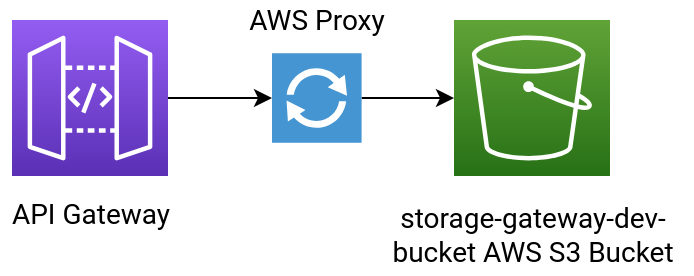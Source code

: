 <mxfile version="17.5.0" type="device"><diagram id="QireNn6QN0RtG_BcN9pT" name="Page-1"><mxGraphModel dx="1646" dy="872" grid="1" gridSize="10" guides="1" tooltips="1" connect="1" arrows="1" fold="1" page="1" pageScale="1" pageWidth="827" pageHeight="1169" math="0" shadow="0"><root><mxCell id="0"/><mxCell id="1" parent="0"/><mxCell id="v6Wh2Ey8ZbaiPifH0bvK-9" value="" style="edgeStyle=orthogonalEdgeStyle;rounded=0;orthogonalLoop=1;jettySize=auto;html=1;fontFamily=Roboto;fontSource=https%3A%2F%2Ffonts.googleapis.com%2Fcss%3Ffamily%3DRoboto;fontSize=14;" edge="1" parent="1" source="v6Wh2Ey8ZbaiPifH0bvK-1" target="v6Wh2Ey8ZbaiPifH0bvK-7"><mxGeometry relative="1" as="geometry"/></mxCell><mxCell id="v6Wh2Ey8ZbaiPifH0bvK-1" value="" style="sketch=0;points=[[0,0,0],[0.25,0,0],[0.5,0,0],[0.75,0,0],[1,0,0],[0,1,0],[0.25,1,0],[0.5,1,0],[0.75,1,0],[1,1,0],[0,0.25,0],[0,0.5,0],[0,0.75,0],[1,0.25,0],[1,0.5,0],[1,0.75,0]];outlineConnect=0;fontColor=#232F3E;gradientColor=#945DF2;gradientDirection=north;fillColor=#5A30B5;strokeColor=#ffffff;dashed=0;verticalLabelPosition=bottom;verticalAlign=top;align=center;html=1;fontSize=12;fontStyle=0;aspect=fixed;shape=mxgraph.aws4.resourceIcon;resIcon=mxgraph.aws4.api_gateway;" vertex="1" parent="1"><mxGeometry x="170" y="300" width="78" height="78" as="geometry"/></mxCell><mxCell id="v6Wh2Ey8ZbaiPifH0bvK-3" value="API Gateway" style="text;html=1;align=center;verticalAlign=middle;resizable=0;points=[];autosize=1;strokeColor=none;fillColor=none;fontStyle=0;fontFamily=Roboto;fontSource=https%3A%2F%2Ffonts.googleapis.com%2Fcss%3Ffamily%3DRoboto;fontSize=14;" vertex="1" parent="1"><mxGeometry x="164" y="387" width="90" height="20" as="geometry"/></mxCell><mxCell id="v6Wh2Ey8ZbaiPifH0bvK-4" value="" style="sketch=0;points=[[0,0,0],[0.25,0,0],[0.5,0,0],[0.75,0,0],[1,0,0],[0,1,0],[0.25,1,0],[0.5,1,0],[0.75,1,0],[1,1,0],[0,0.25,0],[0,0.5,0],[0,0.75,0],[1,0.25,0],[1,0.5,0],[1,0.75,0]];outlineConnect=0;fontColor=#232F3E;gradientColor=#60A337;gradientDirection=north;fillColor=#277116;strokeColor=#ffffff;dashed=0;verticalLabelPosition=bottom;verticalAlign=top;align=center;html=1;fontSize=12;fontStyle=0;aspect=fixed;shape=mxgraph.aws4.resourceIcon;resIcon=mxgraph.aws4.s3;fontFamily=Roboto;fontSource=https%3A%2F%2Ffonts.googleapis.com%2Fcss%3Ffamily%3DRoboto;" vertex="1" parent="1"><mxGeometry x="391" y="300" width="78" height="78" as="geometry"/></mxCell><mxCell id="v6Wh2Ey8ZbaiPifH0bvK-6" value="&lt;div&gt;storage-gateway-dev-&lt;/div&gt;&lt;div&gt;bucket AWS S3 Bucket&lt;/div&gt;" style="text;html=1;align=center;verticalAlign=middle;resizable=0;points=[];autosize=1;strokeColor=none;fillColor=none;fontSize=14;fontFamily=Roboto;" vertex="1" parent="1"><mxGeometry x="350" y="387" width="160" height="40" as="geometry"/></mxCell><mxCell id="v6Wh2Ey8ZbaiPifH0bvK-10" value="" style="edgeStyle=orthogonalEdgeStyle;rounded=0;orthogonalLoop=1;jettySize=auto;html=1;fontFamily=Roboto;fontSource=https%3A%2F%2Ffonts.googleapis.com%2Fcss%3Ffamily%3DRoboto;fontSize=14;" edge="1" parent="1" source="v6Wh2Ey8ZbaiPifH0bvK-7" target="v6Wh2Ey8ZbaiPifH0bvK-4"><mxGeometry relative="1" as="geometry"/></mxCell><mxCell id="v6Wh2Ey8ZbaiPifH0bvK-7" value="" style="pointerEvents=1;shadow=0;dashed=0;html=1;strokeColor=none;fillColor=#4495D1;labelPosition=center;verticalLabelPosition=bottom;verticalAlign=top;align=center;outlineConnect=0;shape=mxgraph.veeam.2d.proxy;fontFamily=Roboto;fontSource=https%3A%2F%2Ffonts.googleapis.com%2Fcss%3Ffamily%3DRoboto;fontSize=14;" vertex="1" parent="1"><mxGeometry x="300" y="316.6" width="44.8" height="44.8" as="geometry"/></mxCell><mxCell id="v6Wh2Ey8ZbaiPifH0bvK-11" value="AWS Proxy" style="text;html=1;align=center;verticalAlign=middle;resizable=0;points=[];autosize=1;strokeColor=none;fillColor=none;fontSize=14;fontFamily=Roboto;" vertex="1" parent="1"><mxGeometry x="282.4" y="290" width="80" height="20" as="geometry"/></mxCell></root></mxGraphModel></diagram></mxfile>